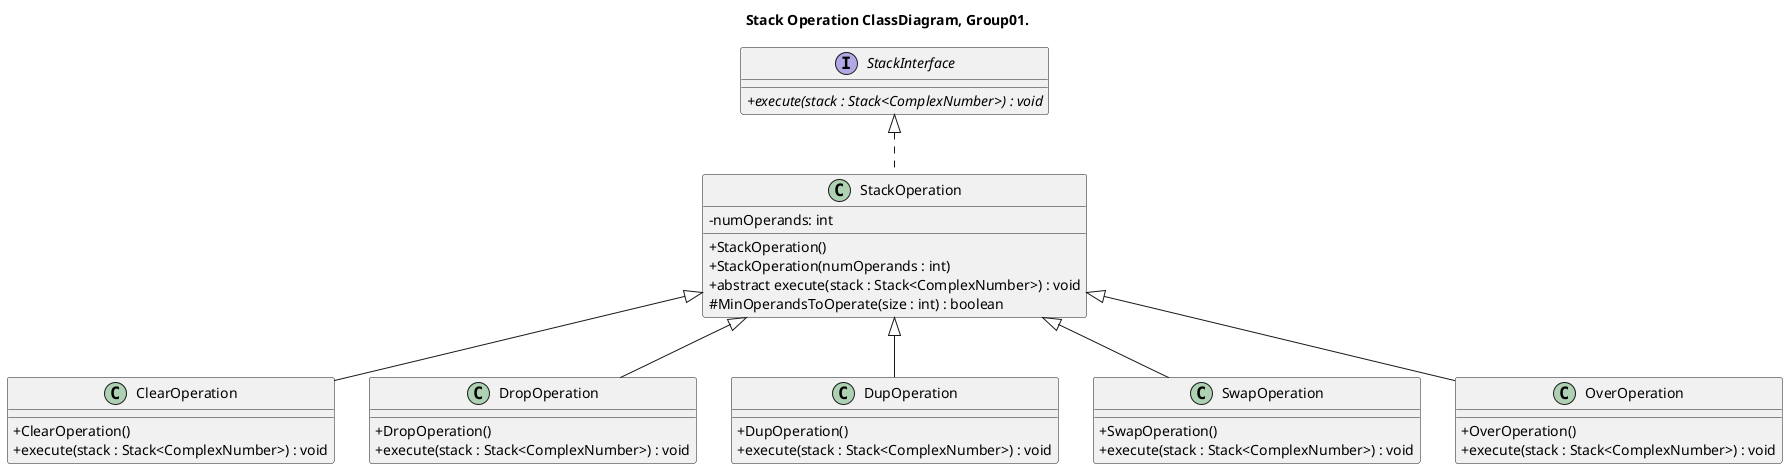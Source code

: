 @startuml ClassDiagram_group01


title Stack Operation ClassDiagram, Group01.

skinparam ClassAttributeIconSize 0

interface StackInterface{
	+ {abstract} execute(stack : Stack<ComplexNumber>) : void
}

abstract class StackOperation{
	- numOperands: int
	+ StackOperation()	
	+ StackOperation(numOperands : int)
	+ abstract execute(stack : Stack<ComplexNumber>) : void
	# MinOperandsToOperate(size : int) : boolean
}

class ClearOperation{
        + ClearOperation()
        + execute(stack : Stack<ComplexNumber>) : void
}

class DropOperation{
        + DropOperation()
        + execute(stack : Stack<ComplexNumber>) : void
}

class DupOperation{
        + DupOperation()
        + execute(stack : Stack<ComplexNumber>) : void
}

class SwapOperation{
        + SwapOperation()
        + execute(stack : Stack<ComplexNumber>) : void
}

class OverOperation{
        + OverOperation()
        + execute(stack : Stack<ComplexNumber>) : void
}

class StackOperation implements StackInterface 
class  ClearOperation extends StackOperation 
class  DropOperation extends StackOperation
class  DupOperation extends StackOperation
class  SwapOperation extends StackOperation
class  OverOperation extends StackOperation

@enduml